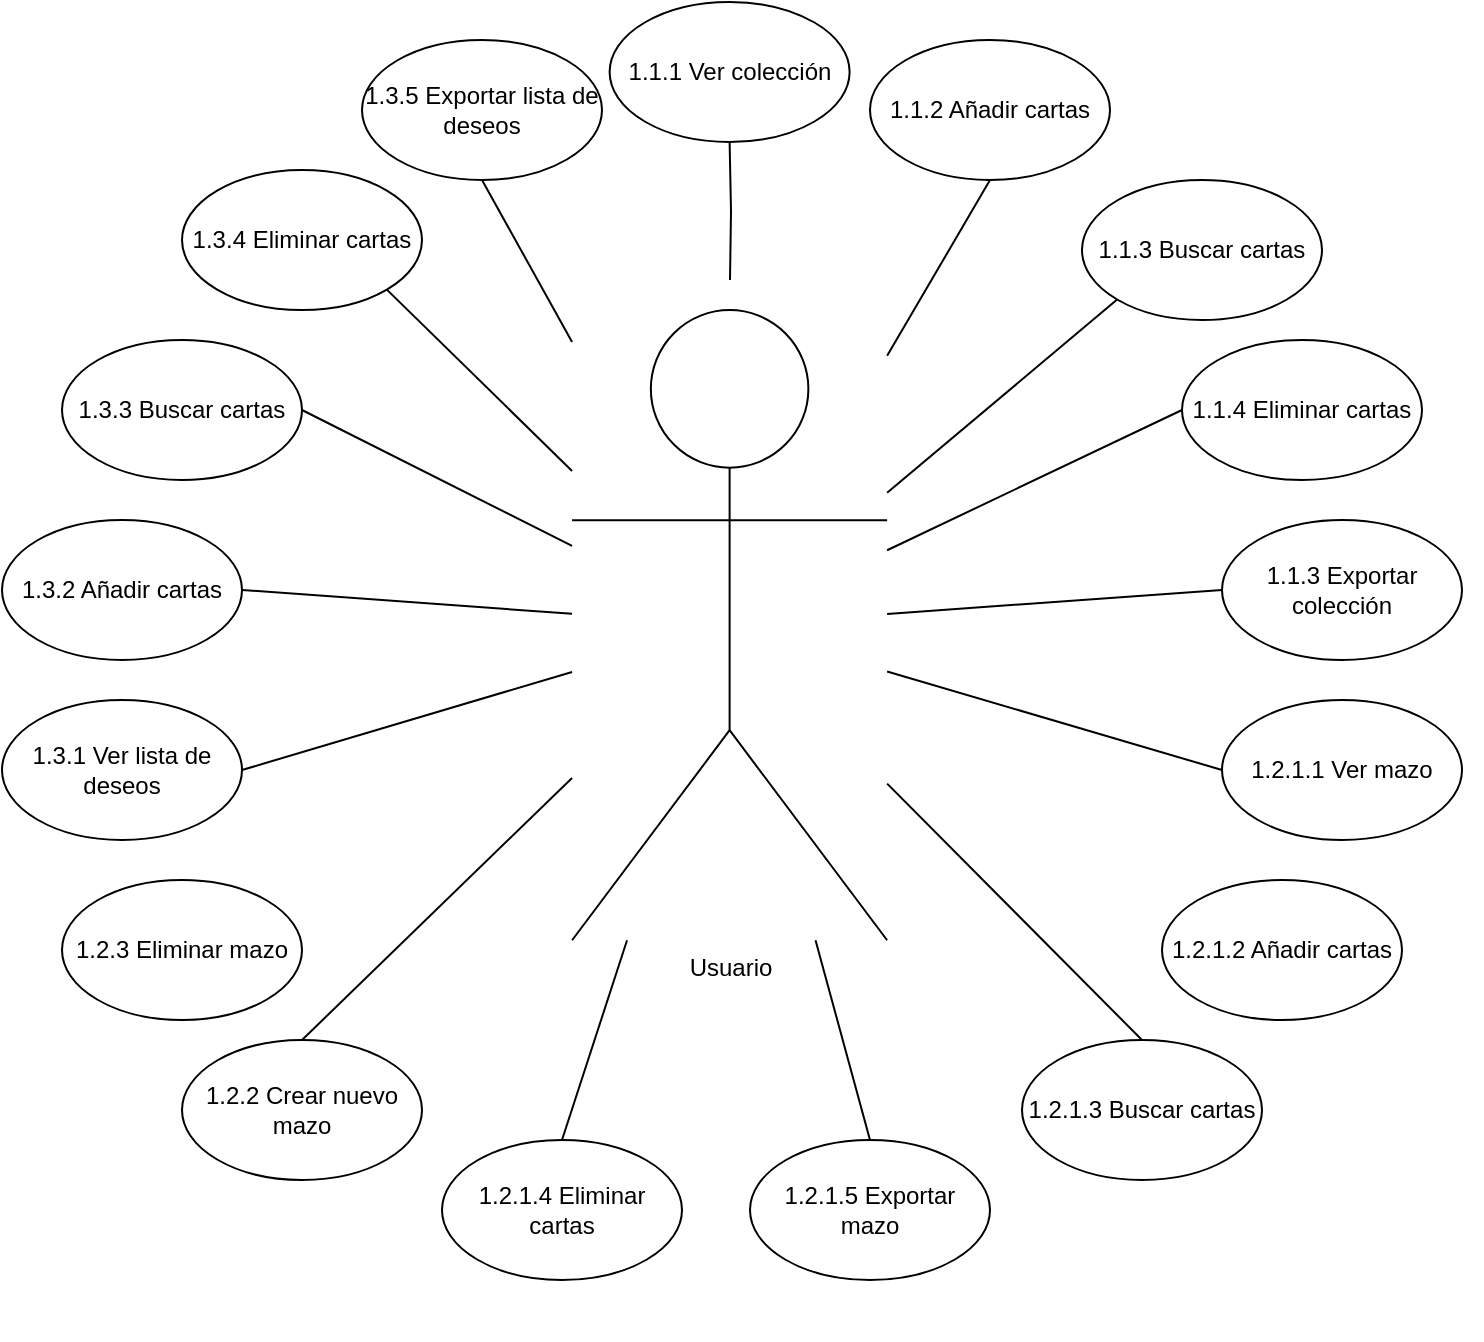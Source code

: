 <mxfile version="21.3.7" type="device">
  <diagram name="Página-1" id="yL9oCNAlH3fZYbKfEmBv">
    <mxGraphModel dx="2062" dy="1825" grid="1" gridSize="10" guides="1" tooltips="1" connect="1" arrows="1" fold="1" page="1" pageScale="1" pageWidth="827" pageHeight="1169" math="0" shadow="0">
      <root>
        <mxCell id="0" />
        <mxCell id="1" parent="0" />
        <mxCell id="ALg0Ko-HEizXIf_unuRx-22" value="" style="group" vertex="1" connectable="0" parent="1">
          <mxGeometry x="-20" y="-604.94" width="680" height="654.94" as="geometry" />
        </mxCell>
        <mxCell id="ALg0Ko-HEizXIf_unuRx-1" value="1.1.1 Ver colección" style="ellipse;whiteSpace=wrap;html=1;" vertex="1" parent="ALg0Ko-HEizXIf_unuRx-22">
          <mxGeometry x="243.81" y="-14.06" width="120" height="70" as="geometry" />
        </mxCell>
        <mxCell id="ALg0Ko-HEizXIf_unuRx-2" value="1.1.2 Añadir cartas" style="ellipse;whiteSpace=wrap;html=1;" vertex="1" parent="ALg0Ko-HEizXIf_unuRx-22">
          <mxGeometry x="374" y="4.94" width="120" height="70" as="geometry" />
        </mxCell>
        <mxCell id="ALg0Ko-HEizXIf_unuRx-3" value="1.1.3 Buscar cartas" style="ellipse;whiteSpace=wrap;html=1;" vertex="1" parent="ALg0Ko-HEizXIf_unuRx-22">
          <mxGeometry x="480" y="74.94" width="120" height="70" as="geometry" />
        </mxCell>
        <mxCell id="ALg0Ko-HEizXIf_unuRx-4" value="1.1.4 Eliminar cartas" style="ellipse;whiteSpace=wrap;html=1;" vertex="1" parent="ALg0Ko-HEizXIf_unuRx-22">
          <mxGeometry x="530" y="154.94" width="120" height="70" as="geometry" />
        </mxCell>
        <mxCell id="ALg0Ko-HEizXIf_unuRx-5" value="1.1.3 Exportar colección" style="ellipse;whiteSpace=wrap;html=1;" vertex="1" parent="ALg0Ko-HEizXIf_unuRx-22">
          <mxGeometry x="550" y="244.94" width="120" height="70" as="geometry" />
        </mxCell>
        <mxCell id="ALg0Ko-HEizXIf_unuRx-8" value="1.2.1.4 Eliminar cartas" style="ellipse;whiteSpace=wrap;html=1;" vertex="1" parent="ALg0Ko-HEizXIf_unuRx-22">
          <mxGeometry x="160" y="554.94" width="120" height="70" as="geometry" />
        </mxCell>
        <mxCell id="ALg0Ko-HEizXIf_unuRx-6" value="1.2.1.1 Ver mazo" style="ellipse;whiteSpace=wrap;html=1;" vertex="1" parent="ALg0Ko-HEizXIf_unuRx-22">
          <mxGeometry x="550" y="334.94" width="120" height="70" as="geometry" />
        </mxCell>
        <mxCell id="ALg0Ko-HEizXIf_unuRx-10" value="1.2.1.2 Añadir cartas" style="ellipse;whiteSpace=wrap;html=1;" vertex="1" parent="ALg0Ko-HEizXIf_unuRx-22">
          <mxGeometry x="520" y="424.94" width="120" height="70" as="geometry" />
        </mxCell>
        <mxCell id="ALg0Ko-HEizXIf_unuRx-9" value="1.2.1.3 Buscar cartas" style="ellipse;whiteSpace=wrap;html=1;" vertex="1" parent="ALg0Ko-HEizXIf_unuRx-22">
          <mxGeometry x="450" y="504.94" width="120" height="70" as="geometry" />
        </mxCell>
        <mxCell id="ALg0Ko-HEizXIf_unuRx-7" value="1.2.1.5 Exportar mazo" style="ellipse;whiteSpace=wrap;html=1;" vertex="1" parent="ALg0Ko-HEizXIf_unuRx-22">
          <mxGeometry x="314" y="554.94" width="120" height="70" as="geometry" />
        </mxCell>
        <mxCell id="ALg0Ko-HEizXIf_unuRx-11" value="1.2.2 Crear nuevo mazo" style="ellipse;whiteSpace=wrap;html=1;" vertex="1" parent="ALg0Ko-HEizXIf_unuRx-22">
          <mxGeometry x="30" y="504.94" width="120" height="70" as="geometry" />
        </mxCell>
        <mxCell id="ALg0Ko-HEizXIf_unuRx-12" value="1.2.3 Eliminar mazo" style="ellipse;whiteSpace=wrap;html=1;" vertex="1" parent="ALg0Ko-HEizXIf_unuRx-22">
          <mxGeometry x="-30" y="424.94" width="120" height="70" as="geometry" />
        </mxCell>
        <mxCell id="ALg0Ko-HEizXIf_unuRx-17" value="1.3.1 Ver lista de deseos" style="ellipse;whiteSpace=wrap;html=1;" vertex="1" parent="ALg0Ko-HEizXIf_unuRx-22">
          <mxGeometry x="-60" y="334.94" width="120" height="70" as="geometry" />
        </mxCell>
        <mxCell id="ALg0Ko-HEizXIf_unuRx-15" value="1.3.3 Buscar cartas" style="ellipse;whiteSpace=wrap;html=1;" vertex="1" parent="ALg0Ko-HEizXIf_unuRx-22">
          <mxGeometry x="-30" y="154.94" width="120" height="70" as="geometry" />
        </mxCell>
        <mxCell id="ALg0Ko-HEizXIf_unuRx-14" value="1.3.4 Eliminar cartas" style="ellipse;whiteSpace=wrap;html=1;" vertex="1" parent="ALg0Ko-HEizXIf_unuRx-22">
          <mxGeometry x="30" y="70.0" width="120" height="70" as="geometry" />
        </mxCell>
        <mxCell id="ALg0Ko-HEizXIf_unuRx-13" value="1.3.5 Exportar lista de deseos" style="ellipse;whiteSpace=wrap;html=1;" vertex="1" parent="ALg0Ko-HEizXIf_unuRx-22">
          <mxGeometry x="120" y="4.94" width="120" height="70" as="geometry" />
        </mxCell>
        <mxCell id="ALg0Ko-HEizXIf_unuRx-28" style="edgeStyle=orthogonalEdgeStyle;rounded=0;orthogonalLoop=1;jettySize=auto;html=1;entryX=0.5;entryY=1;entryDx=0;entryDy=0;endArrow=none;endFill=0;" edge="1" parent="ALg0Ko-HEizXIf_unuRx-22" target="ALg0Ko-HEizXIf_unuRx-1">
          <mxGeometry relative="1" as="geometry">
            <mxPoint x="304" y="124.94" as="sourcePoint" />
          </mxGeometry>
        </mxCell>
        <mxCell id="ALg0Ko-HEizXIf_unuRx-29" style="rounded=0;orthogonalLoop=1;jettySize=auto;html=1;entryX=0;entryY=0.5;entryDx=0;entryDy=0;endArrow=none;endFill=0;" edge="1" parent="ALg0Ko-HEizXIf_unuRx-22" source="ALg0Ko-HEizXIf_unuRx-26" target="ALg0Ko-HEizXIf_unuRx-5">
          <mxGeometry relative="1" as="geometry" />
        </mxCell>
        <mxCell id="ALg0Ko-HEizXIf_unuRx-30" style="edgeStyle=none;shape=connector;rounded=0;orthogonalLoop=1;jettySize=auto;html=1;entryX=0;entryY=0.5;entryDx=0;entryDy=0;labelBackgroundColor=default;strokeColor=default;fontFamily=Helvetica;fontSize=11;fontColor=default;endArrow=none;endFill=0;" edge="1" parent="ALg0Ko-HEizXIf_unuRx-22" source="ALg0Ko-HEizXIf_unuRx-26" target="ALg0Ko-HEizXIf_unuRx-6">
          <mxGeometry relative="1" as="geometry" />
        </mxCell>
        <mxCell id="ALg0Ko-HEizXIf_unuRx-32" style="edgeStyle=none;shape=connector;rounded=0;orthogonalLoop=1;jettySize=auto;html=1;entryX=1;entryY=0.5;entryDx=0;entryDy=0;labelBackgroundColor=default;strokeColor=default;fontFamily=Helvetica;fontSize=11;fontColor=default;endArrow=none;endFill=0;" edge="1" parent="ALg0Ko-HEizXIf_unuRx-22" source="ALg0Ko-HEizXIf_unuRx-26" target="ALg0Ko-HEizXIf_unuRx-17">
          <mxGeometry relative="1" as="geometry" />
        </mxCell>
        <mxCell id="ALg0Ko-HEizXIf_unuRx-33" style="edgeStyle=none;shape=connector;rounded=0;orthogonalLoop=1;jettySize=auto;html=1;entryX=0.5;entryY=0;entryDx=0;entryDy=0;labelBackgroundColor=default;strokeColor=default;fontFamily=Helvetica;fontSize=11;fontColor=default;endArrow=none;endFill=0;" edge="1" parent="ALg0Ko-HEizXIf_unuRx-22" source="ALg0Ko-HEizXIf_unuRx-26" target="ALg0Ko-HEizXIf_unuRx-8">
          <mxGeometry relative="1" as="geometry" />
        </mxCell>
        <mxCell id="ALg0Ko-HEizXIf_unuRx-34" style="edgeStyle=none;shape=connector;rounded=0;orthogonalLoop=1;jettySize=auto;html=1;entryX=0.5;entryY=0;entryDx=0;entryDy=0;labelBackgroundColor=default;strokeColor=default;fontFamily=Helvetica;fontSize=11;fontColor=default;endArrow=none;endFill=0;" edge="1" parent="ALg0Ko-HEizXIf_unuRx-22" source="ALg0Ko-HEizXIf_unuRx-26" target="ALg0Ko-HEizXIf_unuRx-7">
          <mxGeometry relative="1" as="geometry" />
        </mxCell>
        <mxCell id="ALg0Ko-HEizXIf_unuRx-35" style="edgeStyle=none;shape=connector;rounded=0;orthogonalLoop=1;jettySize=auto;html=1;entryX=0.5;entryY=1;entryDx=0;entryDy=0;labelBackgroundColor=default;strokeColor=default;fontFamily=Helvetica;fontSize=11;fontColor=default;endArrow=none;endFill=0;" edge="1" parent="ALg0Ko-HEizXIf_unuRx-22" source="ALg0Ko-HEizXIf_unuRx-26" target="ALg0Ko-HEizXIf_unuRx-13">
          <mxGeometry relative="1" as="geometry" />
        </mxCell>
        <mxCell id="ALg0Ko-HEizXIf_unuRx-36" style="edgeStyle=none;shape=connector;rounded=0;orthogonalLoop=1;jettySize=auto;html=1;entryX=0.5;entryY=1;entryDx=0;entryDy=0;labelBackgroundColor=default;strokeColor=default;fontFamily=Helvetica;fontSize=11;fontColor=default;endArrow=none;endFill=0;" edge="1" parent="ALg0Ko-HEizXIf_unuRx-22" source="ALg0Ko-HEizXIf_unuRx-26" target="ALg0Ko-HEizXIf_unuRx-2">
          <mxGeometry relative="1" as="geometry" />
        </mxCell>
        <mxCell id="ALg0Ko-HEizXIf_unuRx-37" style="edgeStyle=none;shape=connector;rounded=0;orthogonalLoop=1;jettySize=auto;html=1;entryX=0.5;entryY=0;entryDx=0;entryDy=0;labelBackgroundColor=default;strokeColor=default;fontFamily=Helvetica;fontSize=11;fontColor=default;endArrow=none;endFill=0;" edge="1" parent="ALg0Ko-HEizXIf_unuRx-22" source="ALg0Ko-HEizXIf_unuRx-26" target="ALg0Ko-HEizXIf_unuRx-11">
          <mxGeometry relative="1" as="geometry" />
        </mxCell>
        <mxCell id="ALg0Ko-HEizXIf_unuRx-38" style="edgeStyle=none;shape=connector;rounded=0;orthogonalLoop=1;jettySize=auto;html=1;entryX=0.5;entryY=0;entryDx=0;entryDy=0;labelBackgroundColor=default;strokeColor=default;fontFamily=Helvetica;fontSize=11;fontColor=default;endArrow=none;endFill=0;" edge="1" parent="ALg0Ko-HEizXIf_unuRx-22" source="ALg0Ko-HEizXIf_unuRx-26" target="ALg0Ko-HEizXIf_unuRx-9">
          <mxGeometry relative="1" as="geometry" />
        </mxCell>
        <mxCell id="ALg0Ko-HEizXIf_unuRx-39" style="edgeStyle=none;shape=connector;rounded=0;orthogonalLoop=1;jettySize=auto;html=1;entryX=1;entryY=1;entryDx=0;entryDy=0;labelBackgroundColor=default;strokeColor=default;fontFamily=Helvetica;fontSize=11;fontColor=default;endArrow=none;endFill=0;" edge="1" parent="ALg0Ko-HEizXIf_unuRx-22" source="ALg0Ko-HEizXIf_unuRx-26" target="ALg0Ko-HEizXIf_unuRx-14">
          <mxGeometry relative="1" as="geometry" />
        </mxCell>
        <mxCell id="ALg0Ko-HEizXIf_unuRx-40" style="edgeStyle=none;shape=connector;rounded=0;orthogonalLoop=1;jettySize=auto;html=1;entryX=0;entryY=1;entryDx=0;entryDy=0;labelBackgroundColor=default;strokeColor=default;fontFamily=Helvetica;fontSize=11;fontColor=default;endArrow=none;endFill=0;" edge="1" parent="ALg0Ko-HEizXIf_unuRx-22" source="ALg0Ko-HEizXIf_unuRx-26" target="ALg0Ko-HEizXIf_unuRx-3">
          <mxGeometry relative="1" as="geometry" />
        </mxCell>
        <mxCell id="ALg0Ko-HEizXIf_unuRx-41" style="edgeStyle=none;shape=connector;rounded=0;orthogonalLoop=1;jettySize=auto;html=1;entryX=1;entryY=0.5;entryDx=0;entryDy=0;labelBackgroundColor=default;strokeColor=default;fontFamily=Helvetica;fontSize=11;fontColor=default;endArrow=none;endFill=0;" edge="1" parent="ALg0Ko-HEizXIf_unuRx-22" source="ALg0Ko-HEizXIf_unuRx-26" target="ALg0Ko-HEizXIf_unuRx-15">
          <mxGeometry relative="1" as="geometry" />
        </mxCell>
        <mxCell id="ALg0Ko-HEizXIf_unuRx-42" style="edgeStyle=none;shape=connector;rounded=0;orthogonalLoop=1;jettySize=auto;html=1;entryX=0;entryY=0.5;entryDx=0;entryDy=0;labelBackgroundColor=default;strokeColor=default;fontFamily=Helvetica;fontSize=11;fontColor=default;endArrow=none;endFill=0;" edge="1" parent="ALg0Ko-HEizXIf_unuRx-22" source="ALg0Ko-HEizXIf_unuRx-26" target="ALg0Ko-HEizXIf_unuRx-4">
          <mxGeometry relative="1" as="geometry" />
        </mxCell>
        <mxCell id="ALg0Ko-HEizXIf_unuRx-26" value="&lt;div&gt;Usuario&lt;/div&gt;" style="shape=umlActor;verticalLabelPosition=bottom;verticalAlign=top;html=1;outlineConnect=0;" vertex="1" parent="ALg0Ko-HEizXIf_unuRx-22">
          <mxGeometry x="225.04" y="140" width="157.53" height="315.06" as="geometry" />
        </mxCell>
        <mxCell id="ALg0Ko-HEizXIf_unuRx-16" value="1.3.2 Añadir cartas" style="ellipse;whiteSpace=wrap;html=1;" vertex="1" parent="1">
          <mxGeometry x="-80" y="-360" width="120" height="70" as="geometry" />
        </mxCell>
        <mxCell id="ALg0Ko-HEizXIf_unuRx-31" style="edgeStyle=none;shape=connector;rounded=0;orthogonalLoop=1;jettySize=auto;html=1;entryX=1;entryY=0.5;entryDx=0;entryDy=0;labelBackgroundColor=default;strokeColor=default;fontFamily=Helvetica;fontSize=11;fontColor=default;endArrow=none;endFill=0;" edge="1" parent="1" source="ALg0Ko-HEizXIf_unuRx-26" target="ALg0Ko-HEizXIf_unuRx-16">
          <mxGeometry relative="1" as="geometry" />
        </mxCell>
      </root>
    </mxGraphModel>
  </diagram>
</mxfile>
